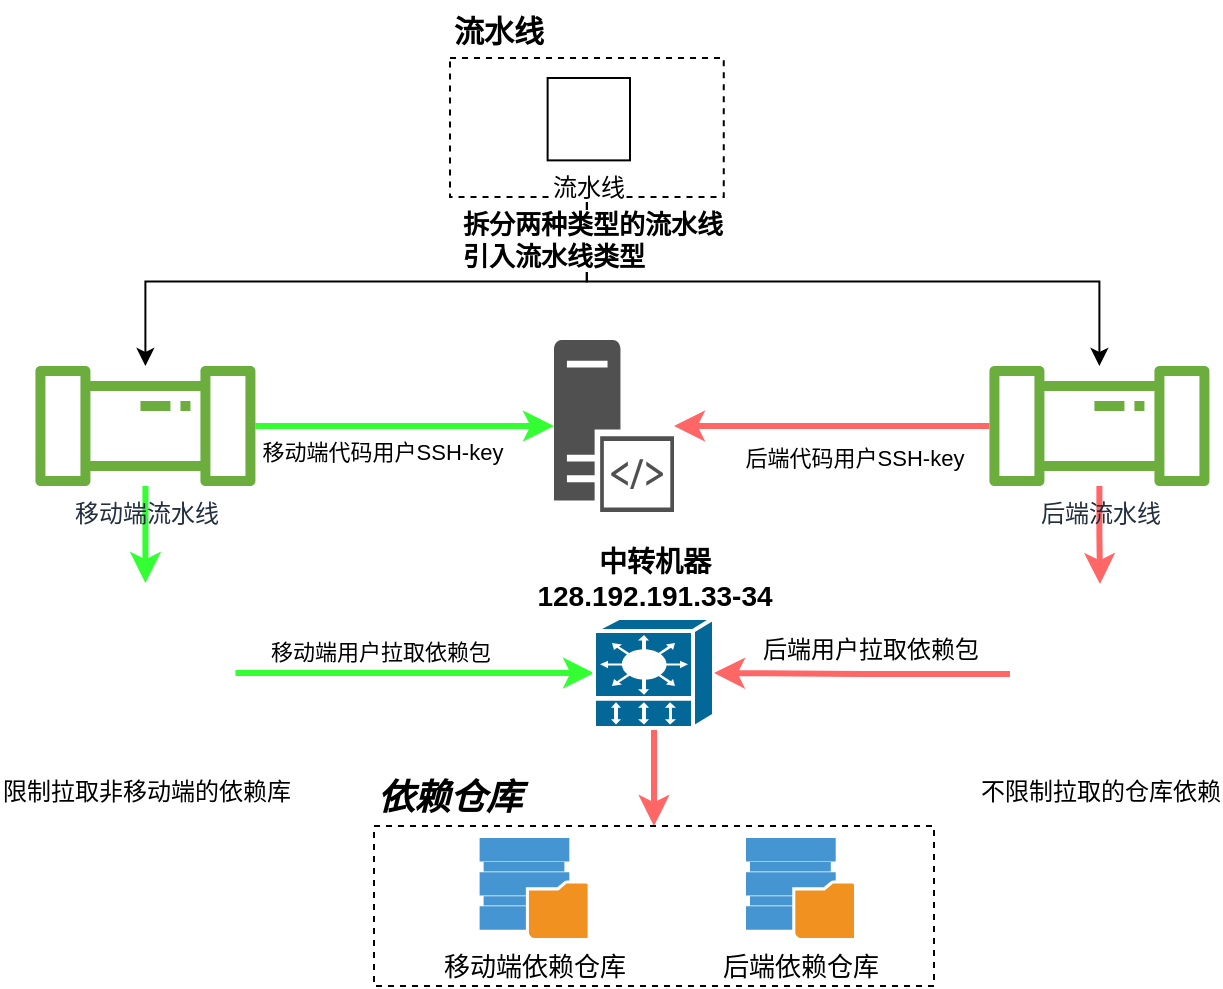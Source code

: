 <mxfile version="15.6.5" type="github"><diagram id="ZIiocJSC4OtpyHYRGegM" name="第 1 页"><mxGraphModel dx="946" dy="1695" grid="1" gridSize="10" guides="1" tooltips="1" connect="1" arrows="1" fold="1" page="1" pageScale="1" pageWidth="827" pageHeight="1169" background="#ffffff" math="0" shadow="0"><root><mxCell id="0"/><mxCell id="1" parent="0"/><mxCell id="TYyltHg4fvZIvYbU1-0g-5" style="edgeStyle=orthogonalEdgeStyle;rounded=0;orthogonalLoop=1;jettySize=auto;html=1;exitX=0.5;exitY=1;exitDx=0;exitDy=0;" parent="1" source="8mCq9vsGXhL267UdffG7-6" target="TYyltHg4fvZIvYbU1-0g-3" edge="1"><mxGeometry relative="1" as="geometry"/></mxCell><mxCell id="TYyltHg4fvZIvYbU1-0g-6" style="edgeStyle=orthogonalEdgeStyle;rounded=0;orthogonalLoop=1;jettySize=auto;html=1;exitX=0.5;exitY=1;exitDx=0;exitDy=0;" parent="1" source="8mCq9vsGXhL267UdffG7-6" target="TYyltHg4fvZIvYbU1-0g-4" edge="1"><mxGeometry relative="1" as="geometry"/></mxCell><mxCell id="TYyltHg4fvZIvYbU1-0g-11" value="拆分两种类型的流水线&lt;br style=&quot;font-size: 13px;&quot;&gt;&lt;div style=&quot;text-align: left; font-size: 13px;&quot;&gt;引入流水线类型&lt;/div&gt;" style="edgeLabel;html=1;align=center;verticalAlign=middle;resizable=0;points=[];fontStyle=1;fontSize=13;" parent="TYyltHg4fvZIvYbU1-0g-6" vertex="1" connectable="0"><mxGeometry x="-0.768" y="-2" relative="1" as="geometry"><mxPoint x="4" y="-18" as="offset"/></mxGeometry></mxCell><mxCell id="8mCq9vsGXhL267UdffG7-6" value="&lt;div style=&quot;text-align: center&quot;&gt;&lt;font face=&quot;helvetica&quot;&gt;&lt;span style=&quot;font-size: 22px&quot;&gt;&lt;b style=&quot;font-size: 15px&quot;&gt;流水线&lt;/b&gt;&lt;/span&gt;&lt;/font&gt;&lt;/div&gt;" style="rounded=0;whiteSpace=wrap;html=1;fillColor=none;dashed=1;labelPosition=center;verticalLabelPosition=top;align=left;verticalAlign=bottom;fontStyle=0;fontSize=15;" parent="1" vertex="1"><mxGeometry x="258" y="2" width="136.88" height="69.5" as="geometry"/></mxCell><mxCell id="8mCq9vsGXhL267UdffG7-35" value="流水线" style="shape=image;html=1;verticalAlign=top;verticalLabelPosition=bottom;labelBackgroundColor=#ffffff;imageAspect=0;aspect=fixed;image=https://cdn2.iconfinder.com/data/icons/artificial-intelligence-52/48/bl_1647_Robot_artificial_intelligence_worker_dog_magnifier_bot-128.png;fillColor=#FFFF66;imageBorder=default;sketch=0;" parent="1" vertex="1"><mxGeometry x="306.81" y="12" width="41.19" height="41.19" as="geometry"/></mxCell><mxCell id="TYyltHg4fvZIvYbU1-0g-8" style="edgeStyle=orthogonalEdgeStyle;rounded=0;orthogonalLoop=1;jettySize=auto;html=1;strokeColor=#33FF33;strokeWidth=3;" parent="1" source="TYyltHg4fvZIvYbU1-0g-3" target="TYyltHg4fvZIvYbU1-0g-7" edge="1"><mxGeometry relative="1" as="geometry"/></mxCell><mxCell id="TYyltHg4fvZIvYbU1-0g-10" value="移动端代码用户SSH-key" style="edgeLabel;html=1;align=center;verticalAlign=middle;resizable=0;points=[];" parent="TYyltHg4fvZIvYbU1-0g-8" vertex="1" connectable="0"><mxGeometry x="-0.49" y="4" relative="1" as="geometry"><mxPoint x="25" y="17" as="offset"/></mxGeometry></mxCell><mxCell id="TYyltHg4fvZIvYbU1-0g-17" style="edgeStyle=orthogonalEdgeStyle;rounded=0;orthogonalLoop=1;jettySize=auto;html=1;strokeColor=#33FF33;strokeWidth=3;" parent="1" source="TYyltHg4fvZIvYbU1-0g-3" target="TYyltHg4fvZIvYbU1-0g-16" edge="1"><mxGeometry relative="1" as="geometry"/></mxCell><mxCell id="TYyltHg4fvZIvYbU1-0g-3" value="移动端流水线" style="sketch=0;outlineConnect=0;fontColor=#232F3E;gradientColor=none;fillColor=#6CAE3E;strokeColor=none;dashed=0;verticalLabelPosition=bottom;verticalAlign=top;align=center;html=1;fontSize=12;fontStyle=0;aspect=fixed;pointerEvents=1;shape=mxgraph.aws4.iot_analytics_pipeline;" parent="1" vertex="1"><mxGeometry x="50" y="156" width="111.43" height="60" as="geometry"/></mxCell><mxCell id="TYyltHg4fvZIvYbU1-0g-9" style="edgeStyle=orthogonalEdgeStyle;rounded=0;orthogonalLoop=1;jettySize=auto;html=1;strokeColor=#FF6666;strokeWidth=3;" parent="1" source="TYyltHg4fvZIvYbU1-0g-4" target="TYyltHg4fvZIvYbU1-0g-7" edge="1"><mxGeometry relative="1" as="geometry"/></mxCell><mxCell id="TYyltHg4fvZIvYbU1-0g-20" style="edgeStyle=orthogonalEdgeStyle;rounded=0;orthogonalLoop=1;jettySize=auto;html=1;strokeColor=#FF6666;strokeWidth=3;" parent="1" source="TYyltHg4fvZIvYbU1-0g-4" target="TYyltHg4fvZIvYbU1-0g-19" edge="1"><mxGeometry relative="1" as="geometry"/></mxCell><mxCell id="TYyltHg4fvZIvYbU1-0g-4" value="后端流水线" style="sketch=0;outlineConnect=0;fontColor=#232F3E;gradientColor=none;fillColor=#6CAE3E;strokeColor=none;dashed=0;verticalLabelPosition=bottom;verticalAlign=top;align=center;html=1;fontSize=12;fontStyle=0;aspect=fixed;pointerEvents=1;shape=mxgraph.aws4.iot_analytics_pipeline;" parent="1" vertex="1"><mxGeometry x="527" y="156" width="111.43" height="60" as="geometry"/></mxCell><mxCell id="TYyltHg4fvZIvYbU1-0g-7" value="" style="sketch=0;pointerEvents=1;shadow=0;dashed=0;html=1;strokeColor=none;fillColor=#505050;labelPosition=center;verticalLabelPosition=bottom;verticalAlign=top;outlineConnect=0;align=center;shape=mxgraph.office.servers.server_side_code;" parent="1" vertex="1"><mxGeometry x="310" y="143" width="60" height="86" as="geometry"/></mxCell><mxCell id="TYyltHg4fvZIvYbU1-0g-12" value="后端代码用户SSH-key" style="edgeLabel;html=1;align=center;verticalAlign=middle;resizable=0;points=[];" parent="1" vertex="1" connectable="0"><mxGeometry x="459.995" y="202" as="geometry"/></mxCell><mxCell id="TYyltHg4fvZIvYbU1-0g-21" style="edgeStyle=orthogonalEdgeStyle;rounded=0;orthogonalLoop=1;jettySize=auto;html=1;entryX=0;entryY=0.5;entryDx=0;entryDy=0;entryPerimeter=0;strokeColor=#33FF33;strokeWidth=3;" parent="1" source="TYyltHg4fvZIvYbU1-0g-16" target="TYyltHg4fvZIvYbU1-0g-18" edge="1"><mxGeometry relative="1" as="geometry"/></mxCell><mxCell id="TYyltHg4fvZIvYbU1-0g-23" value="移动端用户拉取依赖包" style="edgeLabel;html=1;align=center;verticalAlign=middle;resizable=0;points=[];" parent="TYyltHg4fvZIvYbU1-0g-21" vertex="1" connectable="0"><mxGeometry x="-0.194" y="3" relative="1" as="geometry"><mxPoint y="-8" as="offset"/></mxGeometry></mxCell><mxCell id="TYyltHg4fvZIvYbU1-0g-16" value="限制拉取非移动端的依赖库" style="shape=image;html=1;verticalAlign=top;verticalLabelPosition=bottom;labelBackgroundColor=#ffffff;imageAspect=0;aspect=fixed;image=https://cdn3.iconfinder.com/data/icons/simple2/Settings.png" parent="1" vertex="1"><mxGeometry x="60.71" y="264.5" width="90" height="90" as="geometry"/></mxCell><mxCell id="TYyltHg4fvZIvYbU1-0g-32" style="edgeStyle=orthogonalEdgeStyle;rounded=0;orthogonalLoop=1;jettySize=auto;html=1;entryX=0.5;entryY=0;entryDx=0;entryDy=0;fontSize=13;strokeColor=#FF6666;strokeWidth=3;" parent="1" source="TYyltHg4fvZIvYbU1-0g-18" target="TYyltHg4fvZIvYbU1-0g-29" edge="1"><mxGeometry relative="1" as="geometry"/></mxCell><mxCell id="TYyltHg4fvZIvYbU1-0g-18" value="&lt;span style=&quot;background-color: rgb(255 , 255 , 255) ; font-size: 14px&quot;&gt;中转机器&lt;br&gt;128.192.191.33-34&lt;br&gt;&lt;/span&gt;" style="shape=mxgraph.cisco.misc.vip;html=1;pointerEvents=1;dashed=0;fillColor=#036897;strokeColor=#ffffff;strokeWidth=2;verticalLabelPosition=top;verticalAlign=bottom;align=center;outlineConnect=0;rounded=1;labelPosition=center;fontStyle=1;fontSize=14;" parent="1" vertex="1"><mxGeometry x="330" y="282" width="60" height="55" as="geometry"/></mxCell><mxCell id="TYyltHg4fvZIvYbU1-0g-22" style="edgeStyle=orthogonalEdgeStyle;rounded=0;orthogonalLoop=1;jettySize=auto;html=1;entryX=1;entryY=0.5;entryDx=0;entryDy=0;entryPerimeter=0;strokeColor=#FF6666;strokeWidth=3;" parent="1" source="TYyltHg4fvZIvYbU1-0g-19" target="TYyltHg4fvZIvYbU1-0g-18" edge="1"><mxGeometry relative="1" as="geometry"/></mxCell><mxCell id="TYyltHg4fvZIvYbU1-0g-19" value="不限制拉取的仓库依赖" style="shape=image;html=1;verticalAlign=top;verticalLabelPosition=bottom;labelBackgroundColor=#ffffff;imageAspect=0;aspect=fixed;image=https://cdn3.iconfinder.com/data/icons/simple2/Settings.png" parent="1" vertex="1"><mxGeometry x="538" y="265" width="90" height="90" as="geometry"/></mxCell><mxCell id="TYyltHg4fvZIvYbU1-0g-24" value="后端用户拉取依赖包" style="text;html=1;align=center;verticalAlign=middle;resizable=0;points=[];autosize=1;strokeColor=none;fillColor=none;" parent="1" vertex="1"><mxGeometry x="408" y="288" width="120" height="20" as="geometry"/></mxCell><mxCell id="TYyltHg4fvZIvYbU1-0g-29" value="&lt;b&gt;&lt;i&gt;&lt;font style=&quot;font-size: 18px&quot;&gt;依赖仓库&lt;/font&gt;&lt;/i&gt;&lt;/b&gt;" style="rounded=0;whiteSpace=wrap;html=1;fillColor=none;dashed=1;labelPosition=center;verticalLabelPosition=top;align=left;verticalAlign=bottom;fontStyle=0;" parent="1" vertex="1"><mxGeometry x="220" y="386" width="280" height="80" as="geometry"/></mxCell><mxCell id="TYyltHg4fvZIvYbU1-0g-30" value="移动端依赖仓库" style="shadow=0;dashed=0;html=1;strokeColor=none;fillColor=#4495D1;labelPosition=center;verticalLabelPosition=bottom;verticalAlign=top;align=center;outlineConnect=0;shape=mxgraph.veeam.2d.backup_repository;fontSize=13;" parent="1" vertex="1"><mxGeometry x="272.81" y="392" width="54" height="50" as="geometry"/></mxCell><mxCell id="TYyltHg4fvZIvYbU1-0g-31" value="后端依赖仓库" style="shadow=0;dashed=0;html=1;strokeColor=none;fillColor=#4495D1;labelPosition=center;verticalLabelPosition=bottom;verticalAlign=top;align=center;outlineConnect=0;shape=mxgraph.veeam.2d.backup_repository;fontSize=13;" parent="1" vertex="1"><mxGeometry x="406" y="392" width="54" height="50" as="geometry"/></mxCell></root></mxGraphModel></diagram></mxfile>